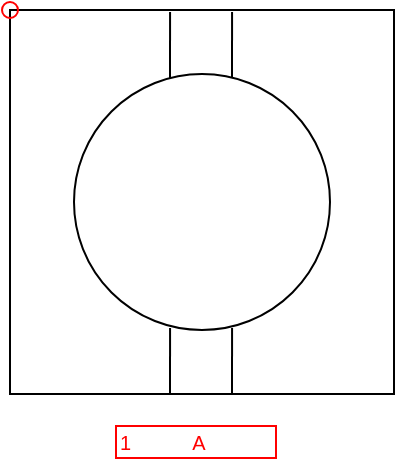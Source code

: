 <mxfile compressed="false" version="20.3.0" type="device">
  <diagram name="PE016A" id="1CP9VX86ncTdAmcYDIcw">
    <mxGraphModel dx="1408" dy="843" grid="1" gridSize="2" guides="1" tooltips="1" connect="1" arrows="1" fold="1" page="1" pageScale="1" pageWidth="1169" pageHeight="827" math="0" shadow="0">
      <root>
        <mxCell id="22vkG-h5v2N9dKBLQ-ZE-0" />
        <mxCell id="22vkG-h5v2N9dKBLQ-ZE-135" value="Label" style="" parent="22vkG-h5v2N9dKBLQ-ZE-0" />
        <object label="%LabelLines%&amp;nbsp; &amp;nbsp; &amp;nbsp; &amp;nbsp; &amp;nbsp; &amp;nbsp;%LabelIndex%" placeholders="1" LabelLines="1" LabelIndex="A" id="hEyt-hBH4QX5D6WfBHNh-7">
          <mxCell style="rounded=0;whiteSpace=wrap;html=1;fillColor=none;strokeColor=#FF0000;fontColor=#FF0000;fontSize=10;align=left;" vertex="1" parent="22vkG-h5v2N9dKBLQ-ZE-135">
            <mxGeometry x="374" y="464" width="80" height="16" as="geometry" />
          </mxCell>
        </object>
        <object label="Symbol" Width="12" Height="12" UoM="mm" id="22vkG-h5v2N9dKBLQ-ZE-138">
          <mxCell style="" parent="22vkG-h5v2N9dKBLQ-ZE-0" />
        </object>
        <mxCell id="hEyt-hBH4QX5D6WfBHNh-0" value="" style="whiteSpace=wrap;html=1;aspect=fixed;fillColor=none;" vertex="1" parent="22vkG-h5v2N9dKBLQ-ZE-138">
          <mxGeometry x="321" y="256" width="192" height="192" as="geometry" />
        </mxCell>
        <mxCell id="hEyt-hBH4QX5D6WfBHNh-1" value="" style="ellipse;whiteSpace=wrap;html=1;aspect=fixed;fillColor=none;" vertex="1" parent="22vkG-h5v2N9dKBLQ-ZE-138">
          <mxGeometry x="353" y="288" width="128" height="128" as="geometry" />
        </mxCell>
        <mxCell id="hEyt-hBH4QX5D6WfBHNh-2" value="" style="endArrow=none;html=1;rounded=0;entryX=0.396;entryY=0.005;entryDx=0;entryDy=0;entryPerimeter=0;" edge="1" parent="22vkG-h5v2N9dKBLQ-ZE-138">
          <mxGeometry width="50" height="50" relative="1" as="geometry">
            <mxPoint x="401" y="290" as="sourcePoint" />
            <mxPoint x="401.032" y="256.96" as="targetPoint" />
          </mxGeometry>
        </mxCell>
        <mxCell id="hEyt-hBH4QX5D6WfBHNh-3" value="" style="endArrow=none;html=1;rounded=0;entryX=0.396;entryY=0.005;entryDx=0;entryDy=0;entryPerimeter=0;" edge="1" parent="22vkG-h5v2N9dKBLQ-ZE-138">
          <mxGeometry width="50" height="50" relative="1" as="geometry">
            <mxPoint x="432" y="290" as="sourcePoint" />
            <mxPoint x="432.032" y="256.96" as="targetPoint" />
          </mxGeometry>
        </mxCell>
        <mxCell id="hEyt-hBH4QX5D6WfBHNh-4" value="" style="endArrow=none;html=1;rounded=0;entryX=0.396;entryY=0.005;entryDx=0;entryDy=0;entryPerimeter=0;" edge="1" parent="22vkG-h5v2N9dKBLQ-ZE-138">
          <mxGeometry width="50" height="50" relative="1" as="geometry">
            <mxPoint x="401" y="448" as="sourcePoint" />
            <mxPoint x="401.032" y="414.96" as="targetPoint" />
          </mxGeometry>
        </mxCell>
        <mxCell id="hEyt-hBH4QX5D6WfBHNh-5" value="" style="endArrow=none;html=1;rounded=0;entryX=0.396;entryY=0.005;entryDx=0;entryDy=0;entryPerimeter=0;" edge="1" parent="22vkG-h5v2N9dKBLQ-ZE-138">
          <mxGeometry width="50" height="50" relative="1" as="geometry">
            <mxPoint x="432" y="448" as="sourcePoint" />
            <mxPoint x="432.032" y="414.96" as="targetPoint" />
          </mxGeometry>
        </mxCell>
        <mxCell id="22vkG-h5v2N9dKBLQ-ZE-124" value="Connection" style="" parent="22vkG-h5v2N9dKBLQ-ZE-0" />
        <mxCell id="22vkG-h5v2N9dKBLQ-ZE-136" value="Origo" style="" parent="22vkG-h5v2N9dKBLQ-ZE-0" />
        <object label="origo" id="hEyt-hBH4QX5D6WfBHNh-6">
          <mxCell style="vsdxID=1407;fillColor=none;gradientColor=none;shape=stencil(rVFbDsIgEDwNnyQU4glqvcfGblsilmZBS28vZGMsxg9j/JvZmX1kR5g2TLCg0CpE8hdcbR8nYY5CaztPSDZmJEwnTDt4wpH8be6ZL1CcBV39vUxI3KdKh1YbswPTEzuBzlmiVGmKau9zUKM+jlJJQrJBko8QrZ+rrQ5oRJnXyMHBWElhRVx25ebnw/5zVvPFWRm83jxY5zilvf4eSy5xpKZ7AA==);strokeColor=#ff0000;strokeWidth=1;points=[[0.5,0.5,0,0,0]];labelBackgroundColor=none;rounded=0;html=1;whiteSpace=wrap;aspect=fixed;noLabel=1;snapToPoint=1;" vertex="1" parent="22vkG-h5v2N9dKBLQ-ZE-136">
            <mxGeometry x="317" y="252" width="8" height="8" as="geometry" />
          </mxCell>
        </object>
      </root>
    </mxGraphModel>
  </diagram>
</mxfile>
